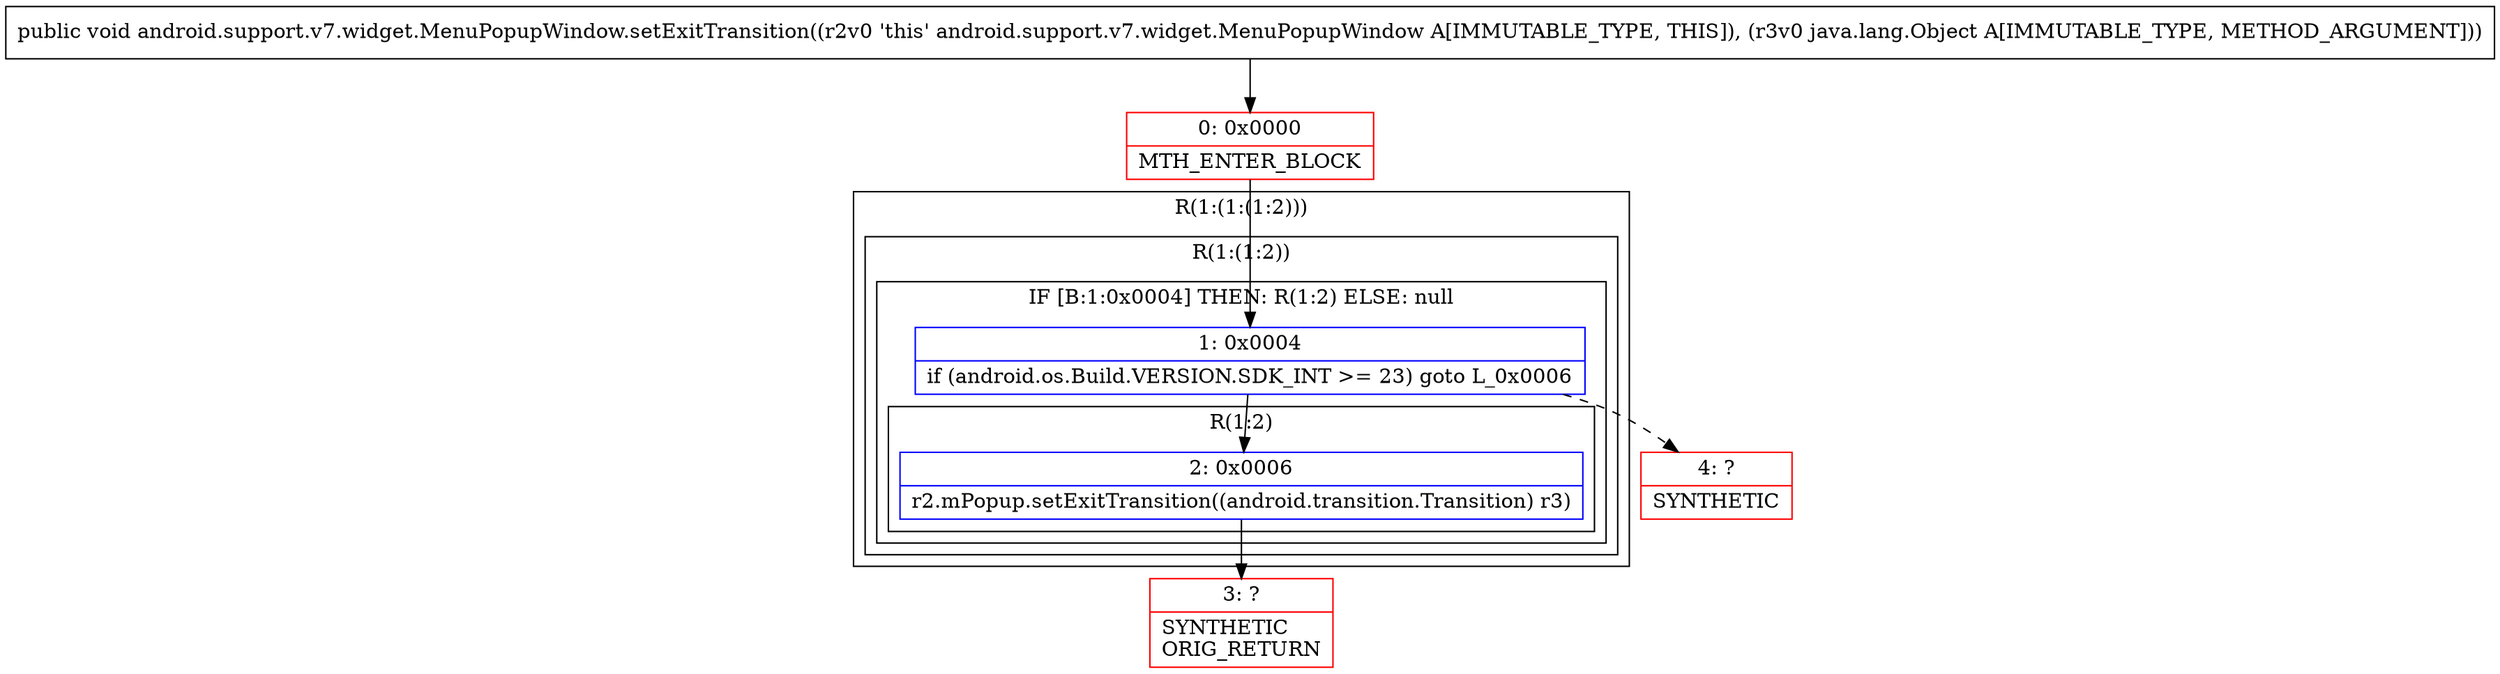 digraph "CFG forandroid.support.v7.widget.MenuPopupWindow.setExitTransition(Ljava\/lang\/Object;)V" {
subgraph cluster_Region_428580242 {
label = "R(1:(1:(1:2)))";
node [shape=record,color=blue];
subgraph cluster_Region_695291839 {
label = "R(1:(1:2))";
node [shape=record,color=blue];
subgraph cluster_IfRegion_1571745602 {
label = "IF [B:1:0x0004] THEN: R(1:2) ELSE: null";
node [shape=record,color=blue];
Node_1 [shape=record,label="{1\:\ 0x0004|if (android.os.Build.VERSION.SDK_INT \>= 23) goto L_0x0006\l}"];
subgraph cluster_Region_194583364 {
label = "R(1:2)";
node [shape=record,color=blue];
Node_2 [shape=record,label="{2\:\ 0x0006|r2.mPopup.setExitTransition((android.transition.Transition) r3)\l}"];
}
}
}
}
Node_0 [shape=record,color=red,label="{0\:\ 0x0000|MTH_ENTER_BLOCK\l}"];
Node_3 [shape=record,color=red,label="{3\:\ ?|SYNTHETIC\lORIG_RETURN\l}"];
Node_4 [shape=record,color=red,label="{4\:\ ?|SYNTHETIC\l}"];
MethodNode[shape=record,label="{public void android.support.v7.widget.MenuPopupWindow.setExitTransition((r2v0 'this' android.support.v7.widget.MenuPopupWindow A[IMMUTABLE_TYPE, THIS]), (r3v0 java.lang.Object A[IMMUTABLE_TYPE, METHOD_ARGUMENT])) }"];
MethodNode -> Node_0;
Node_1 -> Node_2;
Node_1 -> Node_4[style=dashed];
Node_2 -> Node_3;
Node_0 -> Node_1;
}

